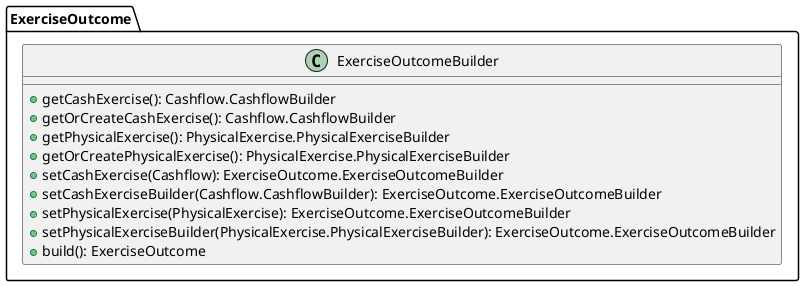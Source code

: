 @startuml

    class ExerciseOutcome.ExerciseOutcomeBuilder [[ExerciseOutcome.ExerciseOutcomeBuilder.html]] {
        +getCashExercise(): Cashflow.CashflowBuilder
        +getOrCreateCashExercise(): Cashflow.CashflowBuilder
        +getPhysicalExercise(): PhysicalExercise.PhysicalExerciseBuilder
        +getOrCreatePhysicalExercise(): PhysicalExercise.PhysicalExerciseBuilder
        +setCashExercise(Cashflow): ExerciseOutcome.ExerciseOutcomeBuilder
        +setCashExerciseBuilder(Cashflow.CashflowBuilder): ExerciseOutcome.ExerciseOutcomeBuilder
        +setPhysicalExercise(PhysicalExercise): ExerciseOutcome.ExerciseOutcomeBuilder
        +setPhysicalExerciseBuilder(PhysicalExercise.PhysicalExerciseBuilder): ExerciseOutcome.ExerciseOutcomeBuilder
        +build(): ExerciseOutcome
    }

@enduml

